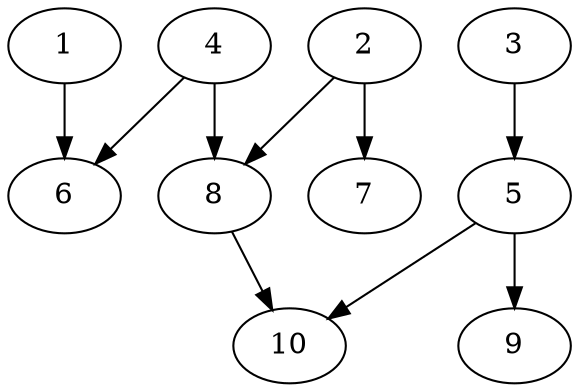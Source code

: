 // DAG automatically generated by daggen at Thu Oct  3 13:58:04 2019
// ./daggen --dot -n 10 --ccr 0.4 --fat 0.7 --regular 0.7 --density 0.7 --mindata 5242880 --maxdata 52428800 
digraph G {
  1 [size="13870080", alpha="0.12", expect_size="5548032"] 
  1 -> 6 [size ="5548032"]
  2 [size="91325440", alpha="0.02", expect_size="36530176"] 
  2 -> 7 [size ="36530176"]
  2 -> 8 [size ="36530176"]
  3 [size="20072960", alpha="0.01", expect_size="8029184"] 
  3 -> 5 [size ="8029184"]
  4 [size="55759360", alpha="0.18", expect_size="22303744"] 
  4 -> 6 [size ="22303744"]
  4 -> 8 [size ="22303744"]
  5 [size="47552000", alpha="0.18", expect_size="19020800"] 
  5 -> 9 [size ="19020800"]
  5 -> 10 [size ="19020800"]
  6 [size="54328320", alpha="0.10", expect_size="21731328"] 
  7 [size="30504960", alpha="0.17", expect_size="12201984"] 
  8 [size="103751680", alpha="0.06", expect_size="41500672"] 
  8 -> 10 [size ="41500672"]
  9 [size="84736000", alpha="0.11", expect_size="33894400"] 
  10 [size="45160960", alpha="0.15", expect_size="18064384"] 
}
